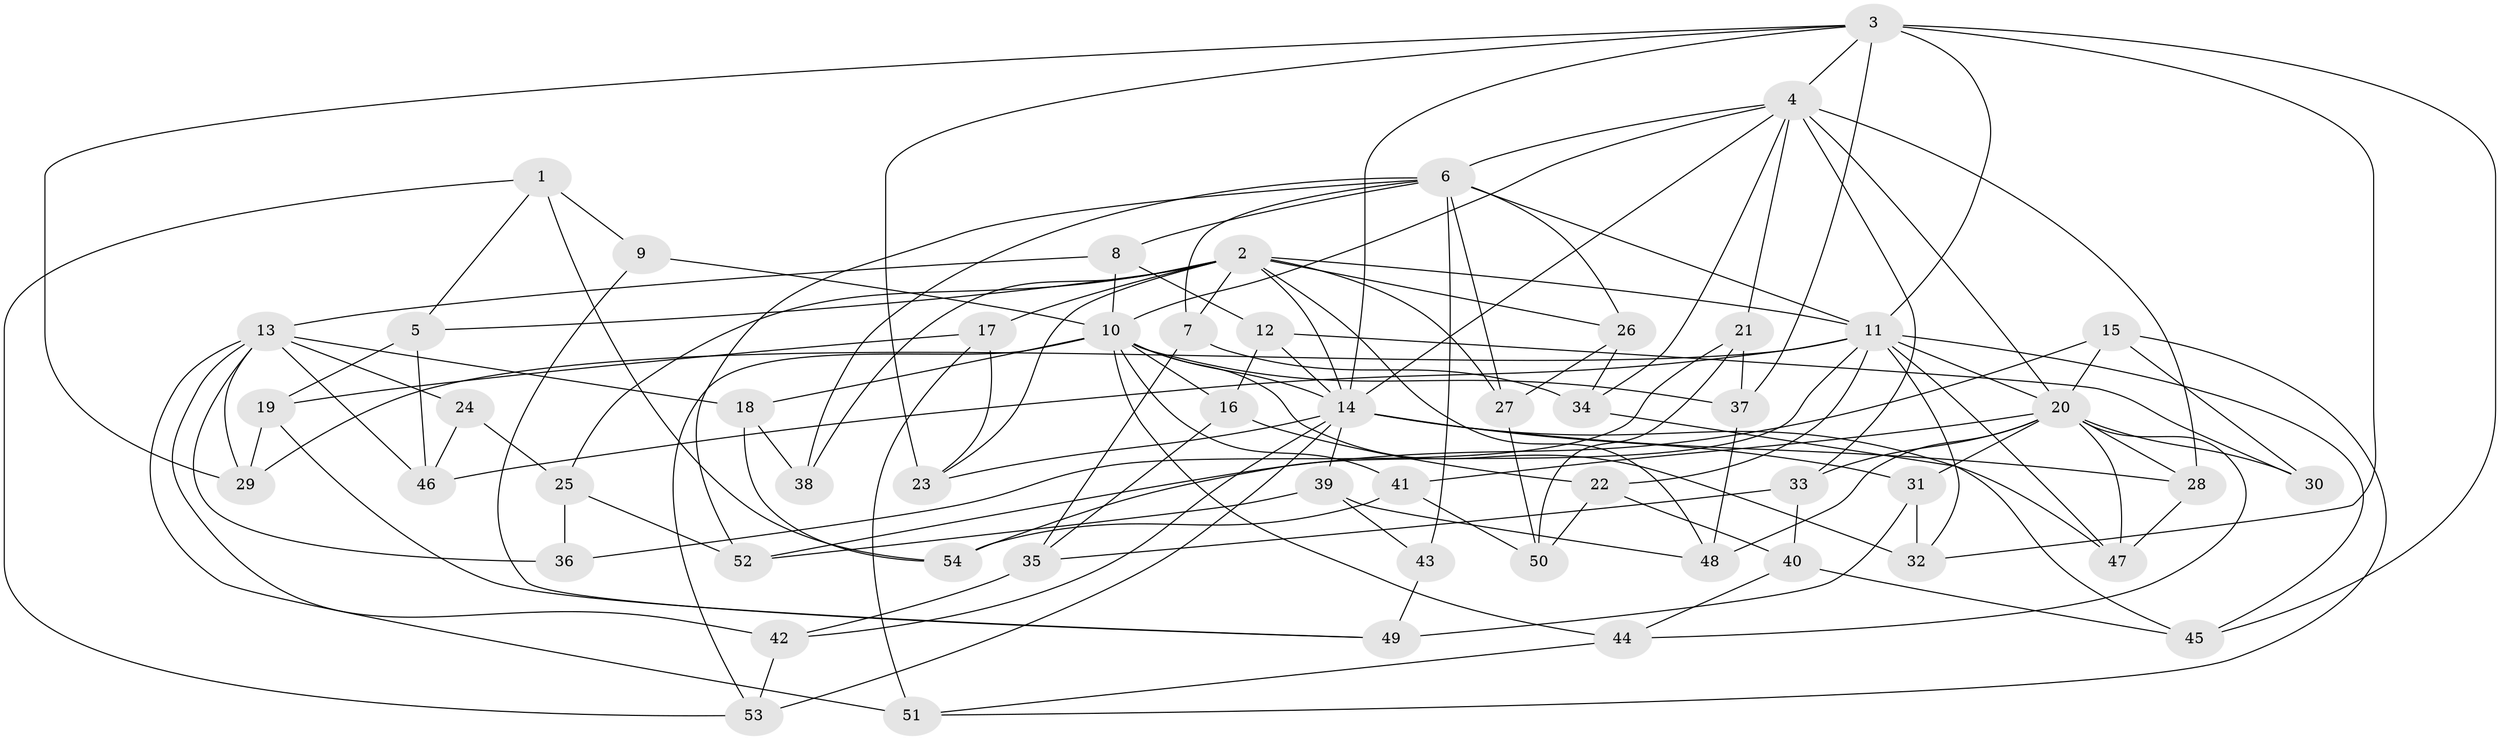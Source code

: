 // original degree distribution, {4: 1.0}
// Generated by graph-tools (version 1.1) at 2025/53/03/04/25 22:53:49]
// undirected, 54 vertices, 132 edges
graph export_dot {
  node [color=gray90,style=filled];
  1;
  2;
  3;
  4;
  5;
  6;
  7;
  8;
  9;
  10;
  11;
  12;
  13;
  14;
  15;
  16;
  17;
  18;
  19;
  20;
  21;
  22;
  23;
  24;
  25;
  26;
  27;
  28;
  29;
  30;
  31;
  32;
  33;
  34;
  35;
  36;
  37;
  38;
  39;
  40;
  41;
  42;
  43;
  44;
  45;
  46;
  47;
  48;
  49;
  50;
  51;
  52;
  53;
  54;
  1 -- 5 [weight=1.0];
  1 -- 9 [weight=1.0];
  1 -- 53 [weight=1.0];
  1 -- 54 [weight=1.0];
  2 -- 5 [weight=1.0];
  2 -- 7 [weight=1.0];
  2 -- 11 [weight=1.0];
  2 -- 14 [weight=1.0];
  2 -- 17 [weight=1.0];
  2 -- 23 [weight=1.0];
  2 -- 25 [weight=1.0];
  2 -- 26 [weight=1.0];
  2 -- 27 [weight=1.0];
  2 -- 38 [weight=2.0];
  2 -- 48 [weight=1.0];
  3 -- 4 [weight=2.0];
  3 -- 11 [weight=2.0];
  3 -- 14 [weight=1.0];
  3 -- 23 [weight=1.0];
  3 -- 29 [weight=1.0];
  3 -- 32 [weight=1.0];
  3 -- 37 [weight=1.0];
  3 -- 45 [weight=1.0];
  4 -- 6 [weight=1.0];
  4 -- 10 [weight=1.0];
  4 -- 14 [weight=1.0];
  4 -- 20 [weight=1.0];
  4 -- 21 [weight=1.0];
  4 -- 28 [weight=1.0];
  4 -- 33 [weight=1.0];
  4 -- 34 [weight=1.0];
  5 -- 19 [weight=1.0];
  5 -- 46 [weight=1.0];
  6 -- 7 [weight=1.0];
  6 -- 8 [weight=1.0];
  6 -- 11 [weight=1.0];
  6 -- 26 [weight=1.0];
  6 -- 27 [weight=1.0];
  6 -- 38 [weight=1.0];
  6 -- 43 [weight=2.0];
  6 -- 52 [weight=1.0];
  7 -- 34 [weight=1.0];
  7 -- 35 [weight=1.0];
  8 -- 10 [weight=1.0];
  8 -- 12 [weight=1.0];
  8 -- 13 [weight=1.0];
  9 -- 10 [weight=2.0];
  9 -- 49 [weight=1.0];
  10 -- 14 [weight=1.0];
  10 -- 16 [weight=1.0];
  10 -- 18 [weight=1.0];
  10 -- 32 [weight=1.0];
  10 -- 37 [weight=1.0];
  10 -- 41 [weight=1.0];
  10 -- 44 [weight=1.0];
  10 -- 53 [weight=1.0];
  11 -- 20 [weight=1.0];
  11 -- 22 [weight=1.0];
  11 -- 29 [weight=1.0];
  11 -- 32 [weight=1.0];
  11 -- 45 [weight=1.0];
  11 -- 46 [weight=1.0];
  11 -- 47 [weight=1.0];
  11 -- 54 [weight=1.0];
  12 -- 14 [weight=1.0];
  12 -- 16 [weight=1.0];
  12 -- 30 [weight=1.0];
  13 -- 18 [weight=1.0];
  13 -- 24 [weight=2.0];
  13 -- 29 [weight=1.0];
  13 -- 36 [weight=2.0];
  13 -- 42 [weight=1.0];
  13 -- 46 [weight=1.0];
  13 -- 51 [weight=1.0];
  14 -- 23 [weight=1.0];
  14 -- 28 [weight=1.0];
  14 -- 31 [weight=1.0];
  14 -- 39 [weight=1.0];
  14 -- 42 [weight=1.0];
  14 -- 47 [weight=1.0];
  14 -- 53 [weight=1.0];
  15 -- 20 [weight=1.0];
  15 -- 30 [weight=1.0];
  15 -- 51 [weight=1.0];
  15 -- 52 [weight=1.0];
  16 -- 22 [weight=1.0];
  16 -- 35 [weight=1.0];
  17 -- 19 [weight=1.0];
  17 -- 23 [weight=1.0];
  17 -- 51 [weight=1.0];
  18 -- 38 [weight=1.0];
  18 -- 54 [weight=1.0];
  19 -- 29 [weight=1.0];
  19 -- 49 [weight=1.0];
  20 -- 28 [weight=1.0];
  20 -- 30 [weight=2.0];
  20 -- 31 [weight=1.0];
  20 -- 33 [weight=1.0];
  20 -- 41 [weight=1.0];
  20 -- 44 [weight=1.0];
  20 -- 47 [weight=1.0];
  20 -- 48 [weight=1.0];
  21 -- 36 [weight=1.0];
  21 -- 37 [weight=1.0];
  21 -- 50 [weight=1.0];
  22 -- 40 [weight=1.0];
  22 -- 50 [weight=1.0];
  24 -- 25 [weight=1.0];
  24 -- 46 [weight=1.0];
  25 -- 36 [weight=1.0];
  25 -- 52 [weight=1.0];
  26 -- 27 [weight=1.0];
  26 -- 34 [weight=1.0];
  27 -- 50 [weight=1.0];
  28 -- 47 [weight=1.0];
  31 -- 32 [weight=1.0];
  31 -- 49 [weight=1.0];
  33 -- 35 [weight=1.0];
  33 -- 40 [weight=1.0];
  34 -- 45 [weight=1.0];
  35 -- 42 [weight=1.0];
  37 -- 48 [weight=1.0];
  39 -- 43 [weight=1.0];
  39 -- 48 [weight=1.0];
  39 -- 52 [weight=1.0];
  40 -- 44 [weight=1.0];
  40 -- 45 [weight=1.0];
  41 -- 50 [weight=1.0];
  41 -- 54 [weight=1.0];
  42 -- 53 [weight=1.0];
  43 -- 49 [weight=1.0];
  44 -- 51 [weight=1.0];
}
